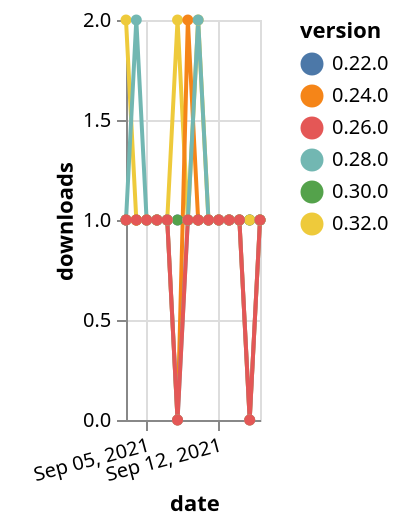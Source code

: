 {"$schema": "https://vega.github.io/schema/vega-lite/v5.json", "description": "A simple bar chart with embedded data.", "data": {"values": [{"date": "2021-09-03", "total": 219, "delta": 1, "version": "0.22.0"}, {"date": "2021-09-04", "total": 220, "delta": 1, "version": "0.22.0"}, {"date": "2021-09-05", "total": 221, "delta": 1, "version": "0.22.0"}, {"date": "2021-09-06", "total": 222, "delta": 1, "version": "0.22.0"}, {"date": "2021-09-07", "total": 223, "delta": 1, "version": "0.22.0"}, {"date": "2021-09-08", "total": 224, "delta": 1, "version": "0.22.0"}, {"date": "2021-09-09", "total": 225, "delta": 1, "version": "0.22.0"}, {"date": "2021-09-10", "total": 226, "delta": 1, "version": "0.22.0"}, {"date": "2021-09-11", "total": 227, "delta": 1, "version": "0.22.0"}, {"date": "2021-09-12", "total": 228, "delta": 1, "version": "0.22.0"}, {"date": "2021-09-13", "total": 229, "delta": 1, "version": "0.22.0"}, {"date": "2021-09-14", "total": 230, "delta": 1, "version": "0.22.0"}, {"date": "2021-09-15", "total": 231, "delta": 1, "version": "0.22.0"}, {"date": "2021-09-16", "total": 232, "delta": 1, "version": "0.22.0"}, {"date": "2021-09-03", "total": 158, "delta": 1, "version": "0.30.0"}, {"date": "2021-09-04", "total": 159, "delta": 1, "version": "0.30.0"}, {"date": "2021-09-05", "total": 160, "delta": 1, "version": "0.30.0"}, {"date": "2021-09-06", "total": 161, "delta": 1, "version": "0.30.0"}, {"date": "2021-09-07", "total": 162, "delta": 1, "version": "0.30.0"}, {"date": "2021-09-08", "total": 163, "delta": 1, "version": "0.30.0"}, {"date": "2021-09-09", "total": 164, "delta": 1, "version": "0.30.0"}, {"date": "2021-09-10", "total": 165, "delta": 1, "version": "0.30.0"}, {"date": "2021-09-11", "total": 166, "delta": 1, "version": "0.30.0"}, {"date": "2021-09-12", "total": 167, "delta": 1, "version": "0.30.0"}, {"date": "2021-09-13", "total": 168, "delta": 1, "version": "0.30.0"}, {"date": "2021-09-14", "total": 169, "delta": 1, "version": "0.30.0"}, {"date": "2021-09-15", "total": 170, "delta": 1, "version": "0.30.0"}, {"date": "2021-09-16", "total": 171, "delta": 1, "version": "0.30.0"}, {"date": "2021-09-03", "total": 113, "delta": 2, "version": "0.32.0"}, {"date": "2021-09-04", "total": 114, "delta": 1, "version": "0.32.0"}, {"date": "2021-09-05", "total": 115, "delta": 1, "version": "0.32.0"}, {"date": "2021-09-06", "total": 116, "delta": 1, "version": "0.32.0"}, {"date": "2021-09-07", "total": 117, "delta": 1, "version": "0.32.0"}, {"date": "2021-09-08", "total": 119, "delta": 2, "version": "0.32.0"}, {"date": "2021-09-09", "total": 120, "delta": 1, "version": "0.32.0"}, {"date": "2021-09-10", "total": 122, "delta": 2, "version": "0.32.0"}, {"date": "2021-09-11", "total": 123, "delta": 1, "version": "0.32.0"}, {"date": "2021-09-12", "total": 124, "delta": 1, "version": "0.32.0"}, {"date": "2021-09-13", "total": 125, "delta": 1, "version": "0.32.0"}, {"date": "2021-09-14", "total": 126, "delta": 1, "version": "0.32.0"}, {"date": "2021-09-15", "total": 127, "delta": 1, "version": "0.32.0"}, {"date": "2021-09-16", "total": 128, "delta": 1, "version": "0.32.0"}, {"date": "2021-09-03", "total": 183, "delta": 1, "version": "0.24.0"}, {"date": "2021-09-04", "total": 184, "delta": 1, "version": "0.24.0"}, {"date": "2021-09-05", "total": 185, "delta": 1, "version": "0.24.0"}, {"date": "2021-09-06", "total": 186, "delta": 1, "version": "0.24.0"}, {"date": "2021-09-07", "total": 187, "delta": 1, "version": "0.24.0"}, {"date": "2021-09-08", "total": 187, "delta": 0, "version": "0.24.0"}, {"date": "2021-09-09", "total": 189, "delta": 2, "version": "0.24.0"}, {"date": "2021-09-10", "total": 190, "delta": 1, "version": "0.24.0"}, {"date": "2021-09-11", "total": 191, "delta": 1, "version": "0.24.0"}, {"date": "2021-09-12", "total": 192, "delta": 1, "version": "0.24.0"}, {"date": "2021-09-13", "total": 193, "delta": 1, "version": "0.24.0"}, {"date": "2021-09-14", "total": 194, "delta": 1, "version": "0.24.0"}, {"date": "2021-09-15", "total": 194, "delta": 0, "version": "0.24.0"}, {"date": "2021-09-16", "total": 195, "delta": 1, "version": "0.24.0"}, {"date": "2021-09-03", "total": 158, "delta": 1, "version": "0.28.0"}, {"date": "2021-09-04", "total": 160, "delta": 2, "version": "0.28.0"}, {"date": "2021-09-05", "total": 161, "delta": 1, "version": "0.28.0"}, {"date": "2021-09-06", "total": 162, "delta": 1, "version": "0.28.0"}, {"date": "2021-09-07", "total": 163, "delta": 1, "version": "0.28.0"}, {"date": "2021-09-08", "total": 163, "delta": 0, "version": "0.28.0"}, {"date": "2021-09-09", "total": 164, "delta": 1, "version": "0.28.0"}, {"date": "2021-09-10", "total": 166, "delta": 2, "version": "0.28.0"}, {"date": "2021-09-11", "total": 167, "delta": 1, "version": "0.28.0"}, {"date": "2021-09-12", "total": 168, "delta": 1, "version": "0.28.0"}, {"date": "2021-09-13", "total": 169, "delta": 1, "version": "0.28.0"}, {"date": "2021-09-14", "total": 170, "delta": 1, "version": "0.28.0"}, {"date": "2021-09-15", "total": 170, "delta": 0, "version": "0.28.0"}, {"date": "2021-09-16", "total": 171, "delta": 1, "version": "0.28.0"}, {"date": "2021-09-03", "total": 168, "delta": 1, "version": "0.26.0"}, {"date": "2021-09-04", "total": 169, "delta": 1, "version": "0.26.0"}, {"date": "2021-09-05", "total": 170, "delta": 1, "version": "0.26.0"}, {"date": "2021-09-06", "total": 171, "delta": 1, "version": "0.26.0"}, {"date": "2021-09-07", "total": 172, "delta": 1, "version": "0.26.0"}, {"date": "2021-09-08", "total": 172, "delta": 0, "version": "0.26.0"}, {"date": "2021-09-09", "total": 173, "delta": 1, "version": "0.26.0"}, {"date": "2021-09-10", "total": 174, "delta": 1, "version": "0.26.0"}, {"date": "2021-09-11", "total": 175, "delta": 1, "version": "0.26.0"}, {"date": "2021-09-12", "total": 176, "delta": 1, "version": "0.26.0"}, {"date": "2021-09-13", "total": 177, "delta": 1, "version": "0.26.0"}, {"date": "2021-09-14", "total": 178, "delta": 1, "version": "0.26.0"}, {"date": "2021-09-15", "total": 178, "delta": 0, "version": "0.26.0"}, {"date": "2021-09-16", "total": 179, "delta": 1, "version": "0.26.0"}]}, "width": "container", "mark": {"type": "line", "point": {"filled": true}}, "encoding": {"x": {"field": "date", "type": "temporal", "timeUnit": "yearmonthdate", "title": "date", "axis": {"labelAngle": -15}}, "y": {"field": "delta", "type": "quantitative", "title": "downloads"}, "color": {"field": "version", "type": "nominal"}, "tooltip": {"field": "delta"}}}